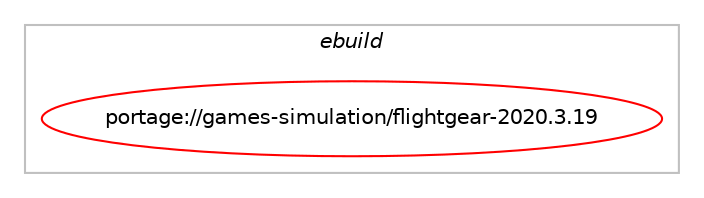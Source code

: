 digraph prolog {

# *************
# Graph options
# *************

newrank=true;
concentrate=true;
compound=true;
graph [rankdir=LR,fontname=Helvetica,fontsize=10,ranksep=1.5];#, ranksep=2.5, nodesep=0.2];
edge  [arrowhead=vee];
node  [fontname=Helvetica,fontsize=10];

# **********
# The ebuild
# **********

subgraph cluster_leftcol {
color=gray;
label=<<i>ebuild</i>>;
id [label="portage://games-simulation/flightgear-2020.3.19", color=red, width=4, href="../games-simulation/flightgear-2020.3.19.svg"];
}

# ****************
# The dependencies
# ****************

subgraph cluster_midcol {
color=gray;
label=<<i>dependencies</i>>;
subgraph cluster_compile {
fillcolor="#eeeeee";
style=filled;
label=<<i>compile</i>>;
# *** BEGIN UNKNOWN DEPENDENCY TYPE (TODO) ***
# id -> equal(use_conditional_group(positive,dbus,portage://games-simulation/flightgear-2020.3.19,[package_dependency(portage://games-simulation/flightgear-2020.3.19,install,no,sys-apps,dbus,greaterequal,[1.6.18,,-r1,1.6.18-r1],[],[])]))
# *** END UNKNOWN DEPENDENCY TYPE (TODO) ***

# *** BEGIN UNKNOWN DEPENDENCY TYPE (TODO) ***
# id -> equal(use_conditional_group(positive,gdal,portage://games-simulation/flightgear-2020.3.19,[package_dependency(portage://games-simulation/flightgear-2020.3.19,install,no,sci-libs,gdal,greaterequal,[2.0.0,,,2.0.0],any_same_slot,[])]))
# *** END UNKNOWN DEPENDENCY TYPE (TODO) ***

# *** BEGIN UNKNOWN DEPENDENCY TYPE (TODO) ***
# id -> equal(use_conditional_group(positive,qt5,portage://games-simulation/flightgear-2020.3.19,[package_dependency(portage://games-simulation/flightgear-2020.3.19,install,no,dev-qt,qtcore,greaterequal,[5.7.1,,,5.7.1],[slot(5)],[]),package_dependency(portage://games-simulation/flightgear-2020.3.19,install,no,dev-qt,qtdeclarative,greaterequal,[5.7.1,,,5.7.1],[slot(5)],[]),package_dependency(portage://games-simulation/flightgear-2020.3.19,install,no,dev-qt,qtgui,greaterequal,[5.7.1,,,5.7.1],[slot(5)],[]),package_dependency(portage://games-simulation/flightgear-2020.3.19,install,no,dev-qt,qtnetwork,greaterequal,[5.7.1,,,5.7.1],[slot(5)],[]),package_dependency(portage://games-simulation/flightgear-2020.3.19,install,no,dev-qt,qtwidgets,greaterequal,[5.7.1,,,5.7.1],[slot(5)],[])]))
# *** END UNKNOWN DEPENDENCY TYPE (TODO) ***

# *** BEGIN UNKNOWN DEPENDENCY TYPE (TODO) ***
# id -> equal(use_conditional_group(positive,udev,portage://games-simulation/flightgear-2020.3.19,[package_dependency(portage://games-simulation/flightgear-2020.3.19,install,no,virtual,udev,none,[,,],[],[])]))
# *** END UNKNOWN DEPENDENCY TYPE (TODO) ***

# *** BEGIN UNKNOWN DEPENDENCY TYPE (TODO) ***
# id -> equal(use_conditional_group(positive,utils,portage://games-simulation/flightgear-2020.3.19,[package_dependency(portage://games-simulation/flightgear-2020.3.19,install,no,media-libs,freeglut,none,[,,],[],[]),package_dependency(portage://games-simulation/flightgear-2020.3.19,install,no,media-libs,freetype,none,[,,],[slot(2)],[]),package_dependency(portage://games-simulation/flightgear-2020.3.19,install,no,media-libs,glew,none,[,,],[slot(0)],[]),package_dependency(portage://games-simulation/flightgear-2020.3.19,install,no,media-libs,libpng,none,[,,],[slot(0)],[]),package_dependency(portage://games-simulation/flightgear-2020.3.19,install,no,virtual,opengl,none,[,,],[],[]),use_conditional_group(positive,qt5,portage://games-simulation/flightgear-2020.3.19,[package_dependency(portage://games-simulation/flightgear-2020.3.19,install,no,dev-qt,qtwebsockets,greaterequal,[5.7.1,,,5.7.1],[slot(5)],[])])]))
# *** END UNKNOWN DEPENDENCY TYPE (TODO) ***

# *** BEGIN UNKNOWN DEPENDENCY TYPE (TODO) ***
# id -> equal(use_conditional_group(positive,utils,portage://games-simulation/flightgear-2020.3.19,[package_dependency(portage://games-simulation/flightgear-2020.3.19,install,no,x11-libs,libXi,none,[,,],[],[]),package_dependency(portage://games-simulation/flightgear-2020.3.19,install,no,x11-libs,libXmu,none,[,,],[],[])]))
# *** END UNKNOWN DEPENDENCY TYPE (TODO) ***

# *** BEGIN UNKNOWN DEPENDENCY TYPE (TODO) ***
# id -> equal(package_dependency(portage://games-simulation/flightgear-2020.3.19,install,no,dev-db,sqlite,none,[,,],[slot(3)],[]))
# *** END UNKNOWN DEPENDENCY TYPE (TODO) ***

# *** BEGIN UNKNOWN DEPENDENCY TYPE (TODO) ***
# id -> equal(package_dependency(portage://games-simulation/flightgear-2020.3.19,install,no,dev-games,openscenegraph,none,[,,],[],[use(enable(jpeg),none),use(enable(png),none)]))
# *** END UNKNOWN DEPENDENCY TYPE (TODO) ***

# *** BEGIN UNKNOWN DEPENDENCY TYPE (TODO) ***
# id -> equal(package_dependency(portage://games-simulation/flightgear-2020.3.19,install,no,dev-games,simgear,tilde,[2020.3.19,,,2020.3.19],[],[use(equal(gdal),none)]))
# *** END UNKNOWN DEPENDENCY TYPE (TODO) ***

# *** BEGIN UNKNOWN DEPENDENCY TYPE (TODO) ***
# id -> equal(package_dependency(portage://games-simulation/flightgear-2020.3.19,install,no,dev-libs,boost,none,[,,],[],[]))
# *** END UNKNOWN DEPENDENCY TYPE (TODO) ***

# *** BEGIN UNKNOWN DEPENDENCY TYPE (TODO) ***
# id -> equal(package_dependency(portage://games-simulation/flightgear-2020.3.19,install,no,media-libs,openal,none,[,,],[],[]))
# *** END UNKNOWN DEPENDENCY TYPE (TODO) ***

# *** BEGIN UNKNOWN DEPENDENCY TYPE (TODO) ***
# id -> equal(package_dependency(portage://games-simulation/flightgear-2020.3.19,install,no,media-libs,plib,greaterequal,[1.8.5,,,1.8.5],[],[]))
# *** END UNKNOWN DEPENDENCY TYPE (TODO) ***

# *** BEGIN UNKNOWN DEPENDENCY TYPE (TODO) ***
# id -> equal(package_dependency(portage://games-simulation/flightgear-2020.3.19,install,no,media-libs,speex,greaterequal,[1.2.0,,,1.2.0],[slot(0)],[]))
# *** END UNKNOWN DEPENDENCY TYPE (TODO) ***

# *** BEGIN UNKNOWN DEPENDENCY TYPE (TODO) ***
# id -> equal(package_dependency(portage://games-simulation/flightgear-2020.3.19,install,no,media-libs,speexdsp,none,[,,],[slot(0)],[]))
# *** END UNKNOWN DEPENDENCY TYPE (TODO) ***

# *** BEGIN UNKNOWN DEPENDENCY TYPE (TODO) ***
# id -> equal(package_dependency(portage://games-simulation/flightgear-2020.3.19,install,no,media-sound,gsm,none,[,,],[],[]))
# *** END UNKNOWN DEPENDENCY TYPE (TODO) ***

# *** BEGIN UNKNOWN DEPENDENCY TYPE (TODO) ***
# id -> equal(package_dependency(portage://games-simulation/flightgear-2020.3.19,install,no,sys-libs,zlib,none,[,,],[],[]))
# *** END UNKNOWN DEPENDENCY TYPE (TODO) ***

# *** BEGIN UNKNOWN DEPENDENCY TYPE (TODO) ***
# id -> equal(package_dependency(portage://games-simulation/flightgear-2020.3.19,install,no,virtual,glu,none,[,,],[],[]))
# *** END UNKNOWN DEPENDENCY TYPE (TODO) ***

# *** BEGIN UNKNOWN DEPENDENCY TYPE (TODO) ***
# id -> equal(package_dependency(portage://games-simulation/flightgear-2020.3.19,install,no,x11-base,xorg-proto,none,[,,],[],[]))
# *** END UNKNOWN DEPENDENCY TYPE (TODO) ***

# *** BEGIN UNKNOWN DEPENDENCY TYPE (TODO) ***
# id -> equal(package_dependency(portage://games-simulation/flightgear-2020.3.19,install,no,x11-libs,libX11,none,[,,],[],[]))
# *** END UNKNOWN DEPENDENCY TYPE (TODO) ***

}
subgraph cluster_compileandrun {
fillcolor="#eeeeee";
style=filled;
label=<<i>compile and run</i>>;
}
subgraph cluster_run {
fillcolor="#eeeeee";
style=filled;
label=<<i>run</i>>;
# *** BEGIN UNKNOWN DEPENDENCY TYPE (TODO) ***
# id -> equal(use_conditional_group(positive,dbus,portage://games-simulation/flightgear-2020.3.19,[package_dependency(portage://games-simulation/flightgear-2020.3.19,run,no,sys-apps,dbus,greaterequal,[1.6.18,,-r1,1.6.18-r1],[],[])]))
# *** END UNKNOWN DEPENDENCY TYPE (TODO) ***

# *** BEGIN UNKNOWN DEPENDENCY TYPE (TODO) ***
# id -> equal(use_conditional_group(positive,gdal,portage://games-simulation/flightgear-2020.3.19,[package_dependency(portage://games-simulation/flightgear-2020.3.19,run,no,sci-libs,gdal,greaterequal,[2.0.0,,,2.0.0],any_same_slot,[])]))
# *** END UNKNOWN DEPENDENCY TYPE (TODO) ***

# *** BEGIN UNKNOWN DEPENDENCY TYPE (TODO) ***
# id -> equal(use_conditional_group(positive,qt5,portage://games-simulation/flightgear-2020.3.19,[package_dependency(portage://games-simulation/flightgear-2020.3.19,run,no,dev-qt,qtcore,greaterequal,[5.7.1,,,5.7.1],[slot(5)],[]),package_dependency(portage://games-simulation/flightgear-2020.3.19,run,no,dev-qt,qtdeclarative,greaterequal,[5.7.1,,,5.7.1],[slot(5)],[]),package_dependency(portage://games-simulation/flightgear-2020.3.19,run,no,dev-qt,qtgui,greaterequal,[5.7.1,,,5.7.1],[slot(5)],[]),package_dependency(portage://games-simulation/flightgear-2020.3.19,run,no,dev-qt,qtnetwork,greaterequal,[5.7.1,,,5.7.1],[slot(5)],[]),package_dependency(portage://games-simulation/flightgear-2020.3.19,run,no,dev-qt,qtwidgets,greaterequal,[5.7.1,,,5.7.1],[slot(5)],[])]))
# *** END UNKNOWN DEPENDENCY TYPE (TODO) ***

# *** BEGIN UNKNOWN DEPENDENCY TYPE (TODO) ***
# id -> equal(use_conditional_group(positive,udev,portage://games-simulation/flightgear-2020.3.19,[package_dependency(portage://games-simulation/flightgear-2020.3.19,run,no,virtual,udev,none,[,,],[],[])]))
# *** END UNKNOWN DEPENDENCY TYPE (TODO) ***

# *** BEGIN UNKNOWN DEPENDENCY TYPE (TODO) ***
# id -> equal(use_conditional_group(positive,utils,portage://games-simulation/flightgear-2020.3.19,[package_dependency(portage://games-simulation/flightgear-2020.3.19,run,no,media-libs,freeglut,none,[,,],[],[]),package_dependency(portage://games-simulation/flightgear-2020.3.19,run,no,media-libs,freetype,none,[,,],[slot(2)],[]),package_dependency(portage://games-simulation/flightgear-2020.3.19,run,no,media-libs,glew,none,[,,],[slot(0)],[]),package_dependency(portage://games-simulation/flightgear-2020.3.19,run,no,media-libs,libpng,none,[,,],[slot(0)],[]),package_dependency(portage://games-simulation/flightgear-2020.3.19,run,no,virtual,opengl,none,[,,],[],[]),use_conditional_group(positive,qt5,portage://games-simulation/flightgear-2020.3.19,[package_dependency(portage://games-simulation/flightgear-2020.3.19,run,no,dev-qt,qtwebsockets,greaterequal,[5.7.1,,,5.7.1],[slot(5)],[])])]))
# *** END UNKNOWN DEPENDENCY TYPE (TODO) ***

# *** BEGIN UNKNOWN DEPENDENCY TYPE (TODO) ***
# id -> equal(package_dependency(portage://games-simulation/flightgear-2020.3.19,run,no,dev-db,sqlite,none,[,,],[slot(3)],[]))
# *** END UNKNOWN DEPENDENCY TYPE (TODO) ***

# *** BEGIN UNKNOWN DEPENDENCY TYPE (TODO) ***
# id -> equal(package_dependency(portage://games-simulation/flightgear-2020.3.19,run,no,dev-games,openscenegraph,none,[,,],[],[use(enable(jpeg),none),use(enable(png),none)]))
# *** END UNKNOWN DEPENDENCY TYPE (TODO) ***

# *** BEGIN UNKNOWN DEPENDENCY TYPE (TODO) ***
# id -> equal(package_dependency(portage://games-simulation/flightgear-2020.3.19,run,no,dev-games,simgear,tilde,[2020.3.19,,,2020.3.19],[],[use(equal(gdal),none)]))
# *** END UNKNOWN DEPENDENCY TYPE (TODO) ***

# *** BEGIN UNKNOWN DEPENDENCY TYPE (TODO) ***
# id -> equal(package_dependency(portage://games-simulation/flightgear-2020.3.19,run,no,games-simulation,flightgear-data,tilde,[2020.3.19,,,2020.3.19],[],[]))
# *** END UNKNOWN DEPENDENCY TYPE (TODO) ***

# *** BEGIN UNKNOWN DEPENDENCY TYPE (TODO) ***
# id -> equal(package_dependency(portage://games-simulation/flightgear-2020.3.19,run,no,media-libs,openal,none,[,,],[],[]))
# *** END UNKNOWN DEPENDENCY TYPE (TODO) ***

# *** BEGIN UNKNOWN DEPENDENCY TYPE (TODO) ***
# id -> equal(package_dependency(portage://games-simulation/flightgear-2020.3.19,run,no,media-libs,plib,greaterequal,[1.8.5,,,1.8.5],[],[]))
# *** END UNKNOWN DEPENDENCY TYPE (TODO) ***

# *** BEGIN UNKNOWN DEPENDENCY TYPE (TODO) ***
# id -> equal(package_dependency(portage://games-simulation/flightgear-2020.3.19,run,no,media-libs,speex,greaterequal,[1.2.0,,,1.2.0],[slot(0)],[]))
# *** END UNKNOWN DEPENDENCY TYPE (TODO) ***

# *** BEGIN UNKNOWN DEPENDENCY TYPE (TODO) ***
# id -> equal(package_dependency(portage://games-simulation/flightgear-2020.3.19,run,no,media-libs,speexdsp,none,[,,],[slot(0)],[]))
# *** END UNKNOWN DEPENDENCY TYPE (TODO) ***

# *** BEGIN UNKNOWN DEPENDENCY TYPE (TODO) ***
# id -> equal(package_dependency(portage://games-simulation/flightgear-2020.3.19,run,no,media-sound,gsm,none,[,,],[],[]))
# *** END UNKNOWN DEPENDENCY TYPE (TODO) ***

# *** BEGIN UNKNOWN DEPENDENCY TYPE (TODO) ***
# id -> equal(package_dependency(portage://games-simulation/flightgear-2020.3.19,run,no,sys-libs,zlib,none,[,,],[],[]))
# *** END UNKNOWN DEPENDENCY TYPE (TODO) ***

# *** BEGIN UNKNOWN DEPENDENCY TYPE (TODO) ***
# id -> equal(package_dependency(portage://games-simulation/flightgear-2020.3.19,run,no,virtual,glu,none,[,,],[],[]))
# *** END UNKNOWN DEPENDENCY TYPE (TODO) ***

# *** BEGIN UNKNOWN DEPENDENCY TYPE (TODO) ***
# id -> equal(package_dependency(portage://games-simulation/flightgear-2020.3.19,run,no,x11-libs,libX11,none,[,,],[],[]))
# *** END UNKNOWN DEPENDENCY TYPE (TODO) ***

}
}

# **************
# The candidates
# **************

subgraph cluster_choices {
rank=same;
color=gray;
label=<<i>candidates</i>>;

}

}
